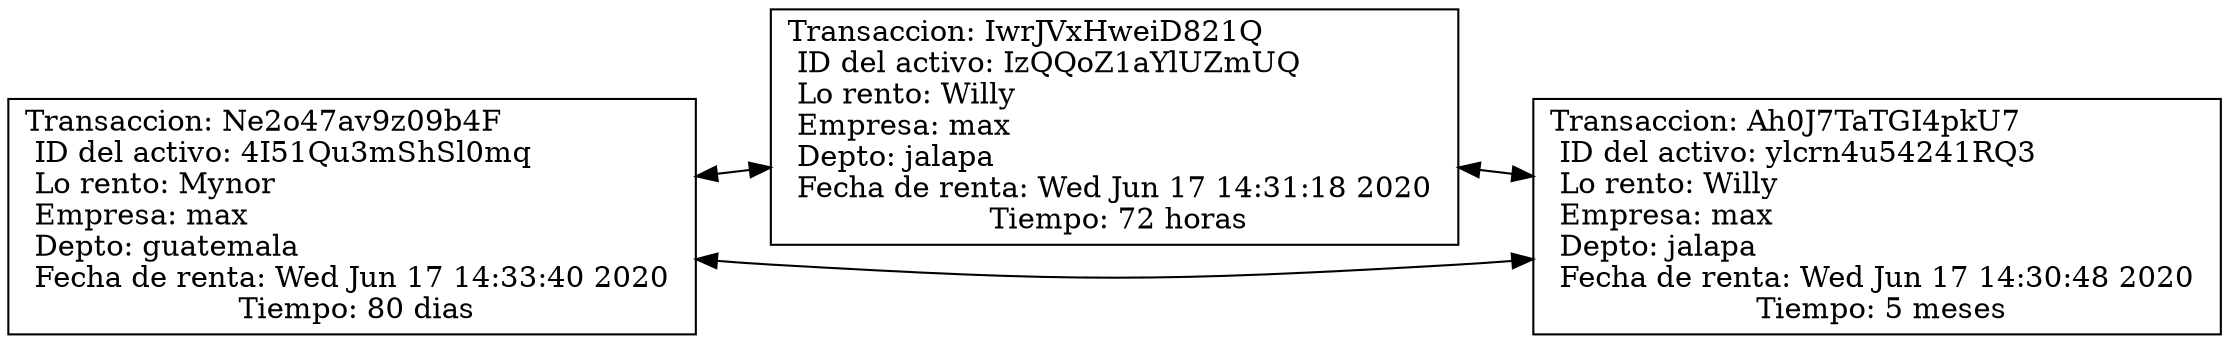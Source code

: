 digraph Lista{
rankdir=LR
node[shape=record]
Nodo2[label=" Transaccion: Ne2o47av9z09b4F \l ID del activo: 4I51Qu3mShSl0mq \l Lo rento: Mynor \l Empresa: max \l Depto: guatemala\l Fecha de renta: Wed Jun 17 14:33:40 2020
 \l Tiempo: 80 dias "]
Nodo1[label=" Transaccion: IwrJVxHweiD821Q \l ID del activo: IzQQoZ1aYlUZmUQ \l Lo rento: Willy \l Empresa: max \l Depto: jalapa\l Fecha de renta: Wed Jun 17 14:31:18 2020
 \l Tiempo: 72 horas "]
Nodo0[label=" Transaccion: Ah0J7TaTGI4pkU7 \l ID del activo: ylcrn4u54241RQ3 \l Lo rento: Willy \l Empresa: max \l Depto: jalapa\l Fecha de renta: Wed Jun 17 14:30:48 2020
 \l Tiempo: 5 meses "]
Nodo2->Nodo1[dir=both]
Nodo1->Nodo0[dir=both]
Nodo0->Nodo2[dir=both]
}